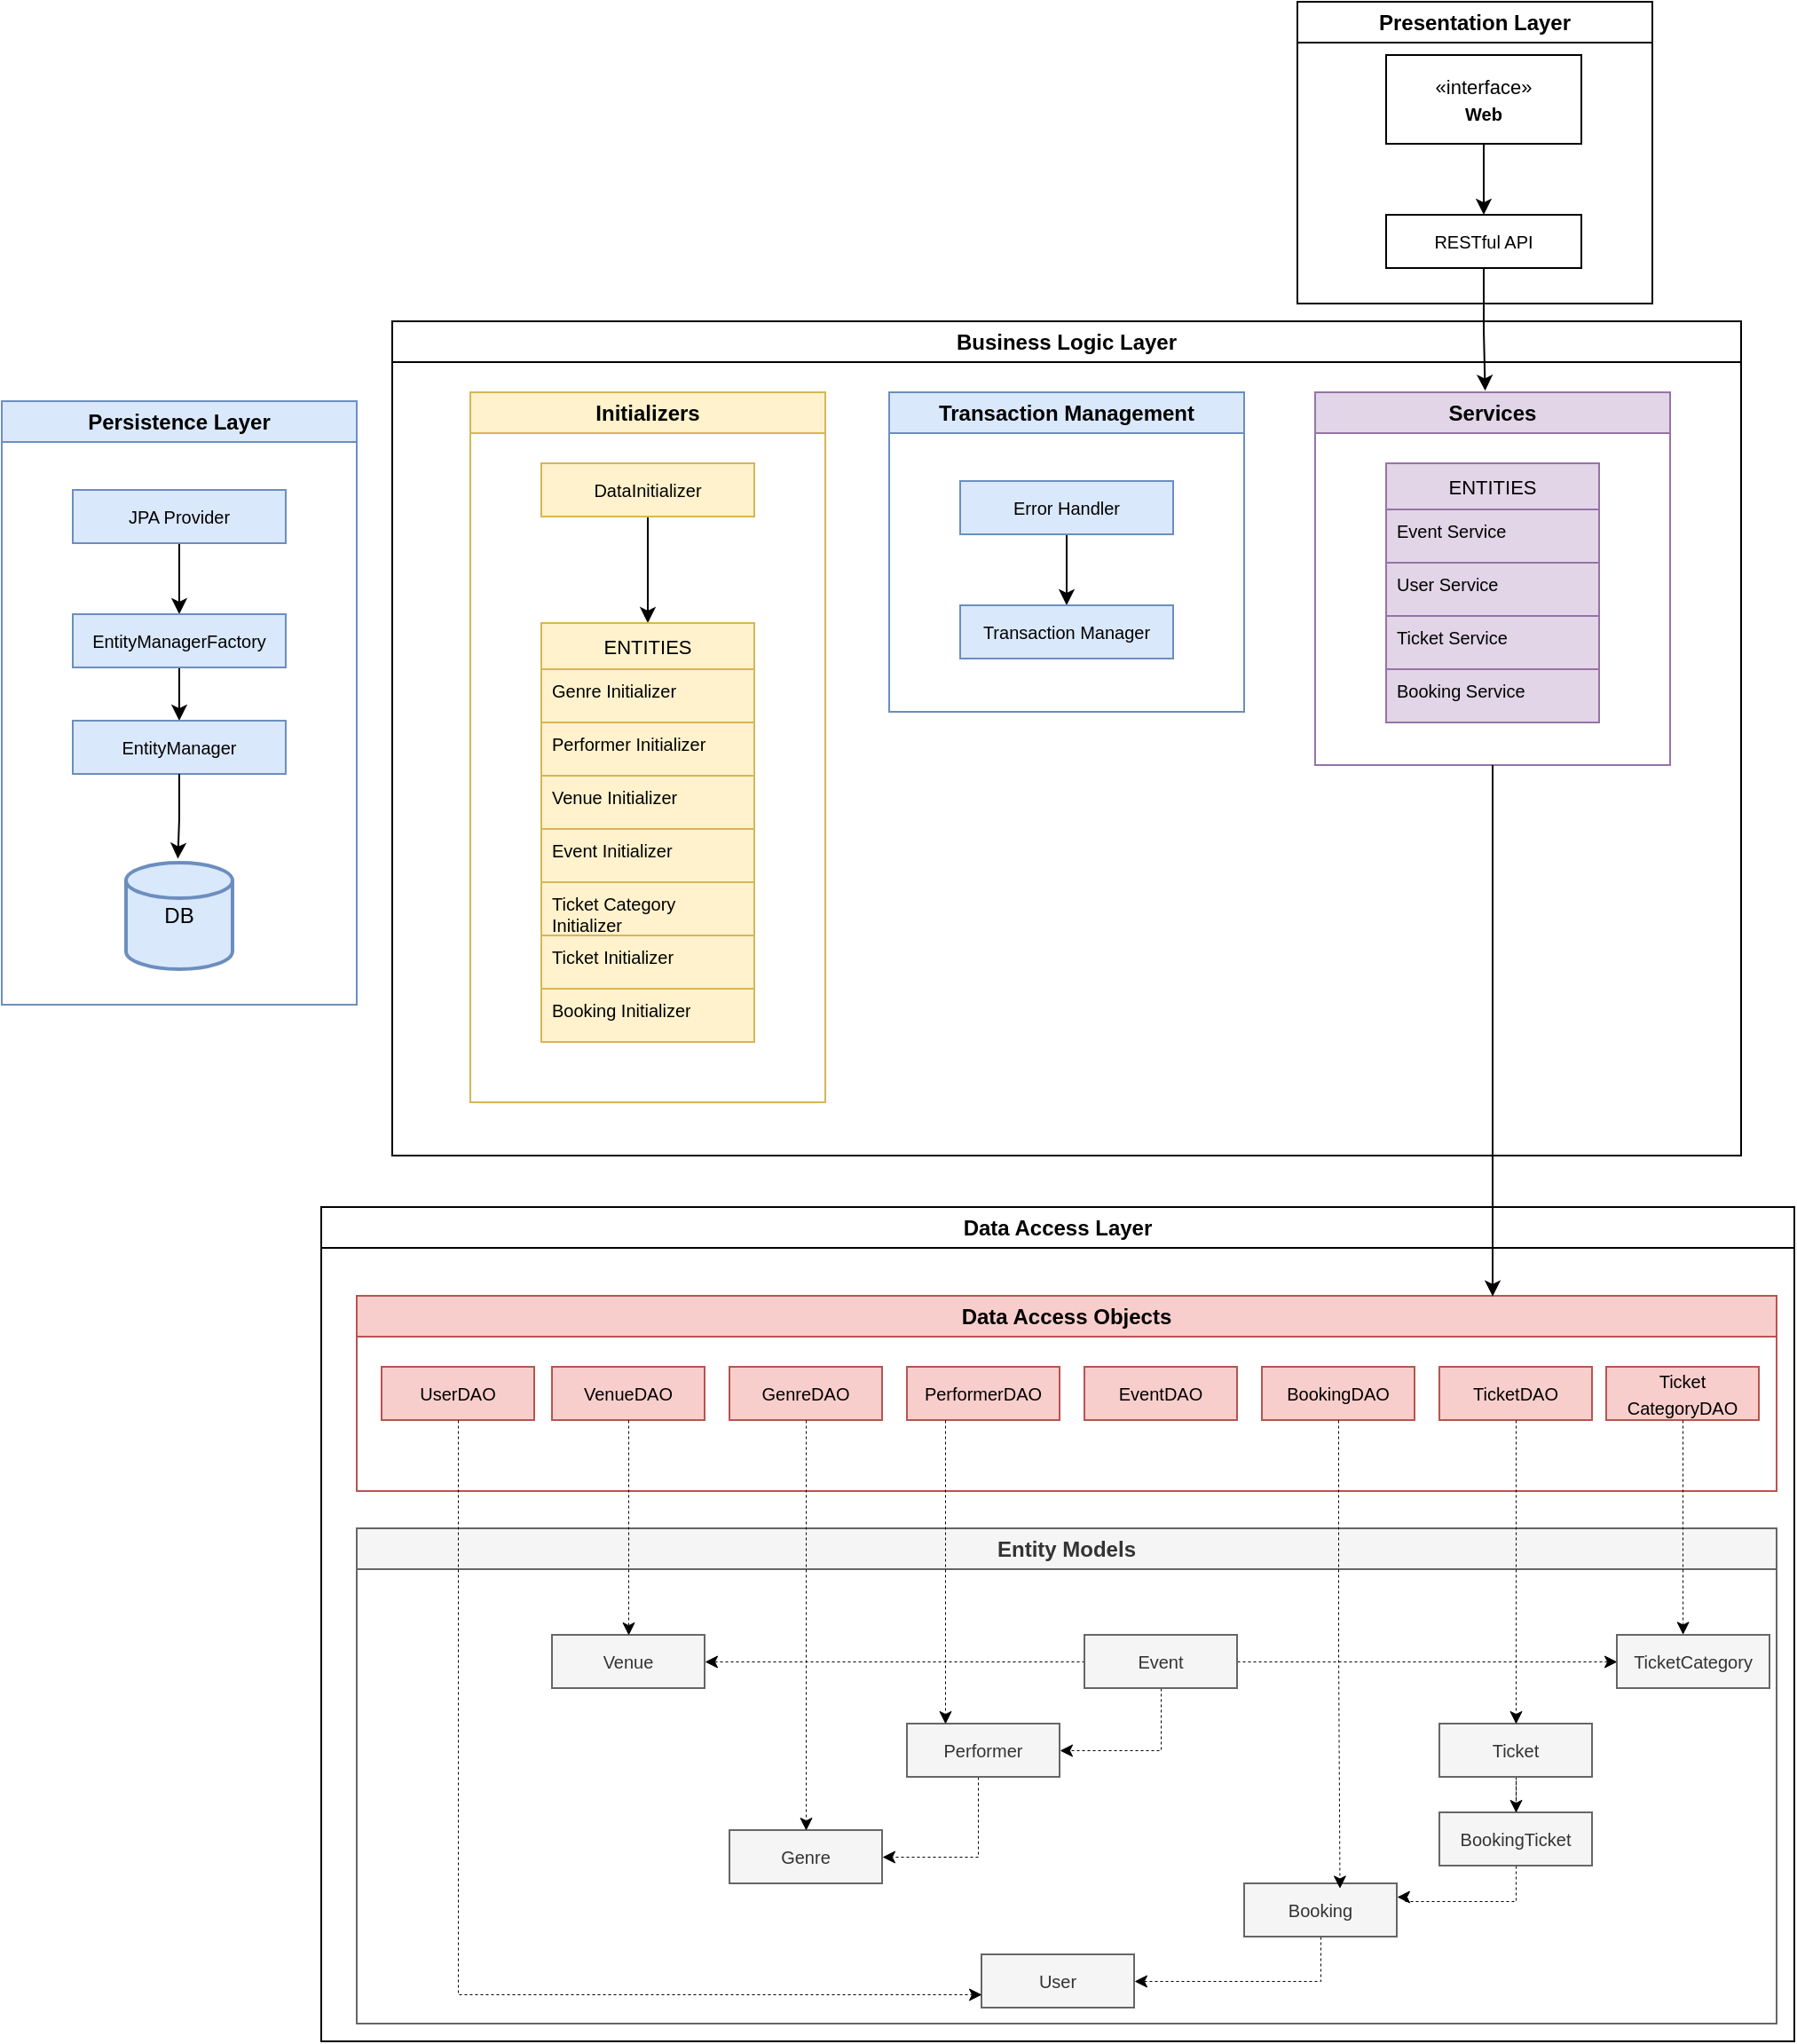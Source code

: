 <mxfile version="24.8.6" pages="2">
  <diagram name="Page-1" id="KWjliaDX2a0zW5vGGWmH">
    <mxGraphModel dx="2206" dy="1135" grid="1" gridSize="10" guides="1" tooltips="1" connect="1" arrows="1" fold="1" page="1" pageScale="1" pageWidth="827" pageHeight="1169" math="0" shadow="0">
      <root>
        <mxCell id="0" />
        <mxCell id="1" parent="0" />
        <mxCell id="pRn54FA1rMRt-XrX93A3-1" value="Presentation Layer" style="swimlane;whiteSpace=wrap;html=1;" vertex="1" parent="1">
          <mxGeometry x="740" y="20" width="200" height="170" as="geometry" />
        </mxCell>
        <mxCell id="pRn54FA1rMRt-XrX93A3-4" style="edgeStyle=orthogonalEdgeStyle;rounded=0;orthogonalLoop=1;jettySize=auto;html=1;entryX=0.5;entryY=0;entryDx=0;entryDy=0;" edge="1" parent="pRn54FA1rMRt-XrX93A3-1" source="pRn54FA1rMRt-XrX93A3-2" target="pRn54FA1rMRt-XrX93A3-3">
          <mxGeometry relative="1" as="geometry" />
        </mxCell>
        <mxCell id="pRn54FA1rMRt-XrX93A3-2" value="&lt;font style=&quot;font-size: 11px;&quot;&gt;«interface»&lt;br&gt;&lt;/font&gt;&lt;b&gt;&lt;font style=&quot;font-size: 10px;&quot;&gt;Web&lt;/font&gt;&lt;/b&gt;" style="html=1;whiteSpace=wrap;" vertex="1" parent="pRn54FA1rMRt-XrX93A3-1">
          <mxGeometry x="50" y="30" width="110" height="50" as="geometry" />
        </mxCell>
        <mxCell id="pRn54FA1rMRt-XrX93A3-3" value="&lt;font style=&quot;font-size: 10px;&quot;&gt;RESTful API&lt;/font&gt;" style="rounded=0;whiteSpace=wrap;html=1;" vertex="1" parent="pRn54FA1rMRt-XrX93A3-1">
          <mxGeometry x="50" y="120" width="110" height="30" as="geometry" />
        </mxCell>
        <mxCell id="pRn54FA1rMRt-XrX93A3-5" value="Persistence Layer" style="swimlane;whiteSpace=wrap;html=1;fillColor=#dae8fc;strokeColor=#6c8ebf;" vertex="1" parent="1">
          <mxGeometry x="10" y="245" width="200" height="340" as="geometry" />
        </mxCell>
        <mxCell id="pRn54FA1rMRt-XrX93A3-8" value="" style="edgeStyle=orthogonalEdgeStyle;rounded=0;orthogonalLoop=1;jettySize=auto;html=1;" edge="1" parent="pRn54FA1rMRt-XrX93A3-5" source="pRn54FA1rMRt-XrX93A3-6" target="pRn54FA1rMRt-XrX93A3-7">
          <mxGeometry relative="1" as="geometry" />
        </mxCell>
        <mxCell id="pRn54FA1rMRt-XrX93A3-6" value="&lt;font size=&quot;1&quot;&gt;JPA Provider&lt;/font&gt;" style="rounded=0;whiteSpace=wrap;html=1;fillColor=#dae8fc;strokeColor=#6c8ebf;" vertex="1" parent="pRn54FA1rMRt-XrX93A3-5">
          <mxGeometry x="40" y="50" width="120" height="30" as="geometry" />
        </mxCell>
        <mxCell id="pRn54FA1rMRt-XrX93A3-10" value="" style="edgeStyle=orthogonalEdgeStyle;rounded=0;orthogonalLoop=1;jettySize=auto;html=1;" edge="1" parent="pRn54FA1rMRt-XrX93A3-5" source="pRn54FA1rMRt-XrX93A3-7" target="pRn54FA1rMRt-XrX93A3-9">
          <mxGeometry relative="1" as="geometry" />
        </mxCell>
        <mxCell id="pRn54FA1rMRt-XrX93A3-7" value="&lt;font size=&quot;1&quot;&gt;EntityManagerFactory&lt;/font&gt;" style="rounded=0;whiteSpace=wrap;html=1;fillColor=#dae8fc;strokeColor=#6c8ebf;" vertex="1" parent="pRn54FA1rMRt-XrX93A3-5">
          <mxGeometry x="40" y="120" width="120" height="30" as="geometry" />
        </mxCell>
        <mxCell id="pRn54FA1rMRt-XrX93A3-9" value="&lt;font size=&quot;1&quot;&gt;EntityManager&lt;/font&gt;" style="rounded=0;whiteSpace=wrap;html=1;fillColor=#dae8fc;strokeColor=#6c8ebf;" vertex="1" parent="pRn54FA1rMRt-XrX93A3-5">
          <mxGeometry x="40" y="180" width="120" height="30" as="geometry" />
        </mxCell>
        <mxCell id="pRn54FA1rMRt-XrX93A3-11" value="DB" style="strokeWidth=2;html=1;shape=mxgraph.flowchart.database;whiteSpace=wrap;fillColor=#dae8fc;strokeColor=#6c8ebf;" vertex="1" parent="pRn54FA1rMRt-XrX93A3-5">
          <mxGeometry x="70" y="260" width="60" height="60" as="geometry" />
        </mxCell>
        <mxCell id="pRn54FA1rMRt-XrX93A3-12" style="edgeStyle=orthogonalEdgeStyle;rounded=0;orthogonalLoop=1;jettySize=auto;html=1;entryX=0.487;entryY=-0.037;entryDx=0;entryDy=0;entryPerimeter=0;" edge="1" parent="pRn54FA1rMRt-XrX93A3-5" source="pRn54FA1rMRt-XrX93A3-9" target="pRn54FA1rMRt-XrX93A3-11">
          <mxGeometry relative="1" as="geometry" />
        </mxCell>
        <mxCell id="1LBBDcHjwE87D0FYHHia-13" value="Business Logic Layer" style="swimlane;whiteSpace=wrap;html=1;" vertex="1" parent="1">
          <mxGeometry x="230" y="200" width="760" height="470" as="geometry" />
        </mxCell>
        <mxCell id="1LBBDcHjwE87D0FYHHia-2" value="Services" style="swimlane;whiteSpace=wrap;html=1;fillColor=#e1d5e7;strokeColor=#9673a6;" vertex="1" parent="1LBBDcHjwE87D0FYHHia-13">
          <mxGeometry x="520" y="40" width="200" height="210" as="geometry" />
        </mxCell>
        <mxCell id="1LBBDcHjwE87D0FYHHia-5" value="ENTITIES" style="swimlane;fontStyle=0;childLayout=stackLayout;horizontal=1;startSize=26;horizontalStack=0;resizeParent=1;resizeParentMax=0;resizeLast=0;collapsible=1;marginBottom=0;align=center;fontSize=11;fillColor=#e1d5e7;strokeColor=#9673a6;" vertex="1" parent="1LBBDcHjwE87D0FYHHia-2">
          <mxGeometry x="40" y="40" width="120" height="146" as="geometry">
            <mxRectangle x="20" y="80" width="60" height="30" as="alternateBounds" />
          </mxGeometry>
        </mxCell>
        <mxCell id="1LBBDcHjwE87D0FYHHia-9" value="Event Service" style="text;strokeColor=#9673a6;fillColor=#e1d5e7;spacingLeft=4;spacingRight=4;overflow=hidden;rotatable=0;points=[[0,0.5],[1,0.5]];portConstraint=eastwest;fontSize=10;whiteSpace=wrap;html=1;" vertex="1" parent="1LBBDcHjwE87D0FYHHia-5">
          <mxGeometry y="26" width="120" height="30" as="geometry" />
        </mxCell>
        <mxCell id="1LBBDcHjwE87D0FYHHia-10" value="User Service" style="text;strokeColor=#9673a6;fillColor=#e1d5e7;spacingLeft=4;spacingRight=4;overflow=hidden;rotatable=0;points=[[0,0.5],[1,0.5]];portConstraint=eastwest;fontSize=10;whiteSpace=wrap;html=1;" vertex="1" parent="1LBBDcHjwE87D0FYHHia-5">
          <mxGeometry y="56" width="120" height="30" as="geometry" />
        </mxCell>
        <mxCell id="1LBBDcHjwE87D0FYHHia-11" value="Ticket Service" style="text;strokeColor=#9673a6;fillColor=#e1d5e7;spacingLeft=4;spacingRight=4;overflow=hidden;rotatable=0;points=[[0,0.5],[1,0.5]];portConstraint=eastwest;fontSize=10;whiteSpace=wrap;html=1;" vertex="1" parent="1LBBDcHjwE87D0FYHHia-5">
          <mxGeometry y="86" width="120" height="30" as="geometry" />
        </mxCell>
        <mxCell id="1LBBDcHjwE87D0FYHHia-12" value="Booking Service" style="text;strokeColor=#9673a6;fillColor=#e1d5e7;spacingLeft=4;spacingRight=4;overflow=hidden;rotatable=0;points=[[0,0.5],[1,0.5]];portConstraint=eastwest;fontSize=10;whiteSpace=wrap;html=1;" vertex="1" parent="1LBBDcHjwE87D0FYHHia-5">
          <mxGeometry y="116" width="120" height="30" as="geometry" />
        </mxCell>
        <mxCell id="pRn54FA1rMRt-XrX93A3-13" value="Initializers" style="swimlane;whiteSpace=wrap;html=1;fillColor=#fff2cc;strokeColor=#d6b656;" vertex="1" parent="1LBBDcHjwE87D0FYHHia-13">
          <mxGeometry x="44" y="40" width="200" height="400" as="geometry" />
        </mxCell>
        <mxCell id="pRn54FA1rMRt-XrX93A3-23" style="edgeStyle=orthogonalEdgeStyle;rounded=0;orthogonalLoop=1;jettySize=auto;html=1;entryX=0.5;entryY=0;entryDx=0;entryDy=0;" edge="1" parent="pRn54FA1rMRt-XrX93A3-13" source="pRn54FA1rMRt-XrX93A3-14" target="pRn54FA1rMRt-XrX93A3-15">
          <mxGeometry relative="1" as="geometry" />
        </mxCell>
        <mxCell id="pRn54FA1rMRt-XrX93A3-14" value="&lt;font style=&quot;font-size: 10px;&quot;&gt;DataInitializer&lt;/font&gt;" style="rounded=0;whiteSpace=wrap;html=1;fillColor=#fff2cc;strokeColor=#d6b656;" vertex="1" parent="pRn54FA1rMRt-XrX93A3-13">
          <mxGeometry x="40" y="40" width="120" height="30" as="geometry" />
        </mxCell>
        <mxCell id="pRn54FA1rMRt-XrX93A3-15" value="ENTITIES" style="swimlane;fontStyle=0;childLayout=stackLayout;horizontal=1;startSize=26;horizontalStack=0;resizeParent=1;resizeParentMax=0;resizeLast=0;collapsible=1;marginBottom=0;align=center;fontSize=11;fillColor=#fff2cc;strokeColor=#d6b656;" vertex="1" parent="pRn54FA1rMRt-XrX93A3-13">
          <mxGeometry x="40" y="130" width="120" height="236" as="geometry">
            <mxRectangle x="20" y="80" width="60" height="30" as="alternateBounds" />
          </mxGeometry>
        </mxCell>
        <mxCell id="pRn54FA1rMRt-XrX93A3-16" value="Genre Initializer" style="text;strokeColor=#d6b656;fillColor=#fff2cc;spacingLeft=4;spacingRight=4;overflow=hidden;rotatable=0;points=[[0,0.5],[1,0.5]];portConstraint=eastwest;fontSize=10;whiteSpace=wrap;html=1;" vertex="1" parent="pRn54FA1rMRt-XrX93A3-15">
          <mxGeometry y="26" width="120" height="30" as="geometry" />
        </mxCell>
        <mxCell id="pRn54FA1rMRt-XrX93A3-17" value="Performer Initializer" style="text;strokeColor=#d6b656;fillColor=#fff2cc;spacingLeft=4;spacingRight=4;overflow=hidden;rotatable=0;points=[[0,0.5],[1,0.5]];portConstraint=eastwest;fontSize=10;whiteSpace=wrap;html=1;" vertex="1" parent="pRn54FA1rMRt-XrX93A3-15">
          <mxGeometry y="56" width="120" height="30" as="geometry" />
        </mxCell>
        <mxCell id="pRn54FA1rMRt-XrX93A3-18" value="Venue Initializer" style="text;strokeColor=#d6b656;fillColor=#fff2cc;spacingLeft=4;spacingRight=4;overflow=hidden;rotatable=0;points=[[0,0.5],[1,0.5]];portConstraint=eastwest;fontSize=10;whiteSpace=wrap;html=1;" vertex="1" parent="pRn54FA1rMRt-XrX93A3-15">
          <mxGeometry y="86" width="120" height="30" as="geometry" />
        </mxCell>
        <mxCell id="pRn54FA1rMRt-XrX93A3-22" value="Event Initializer" style="text;strokeColor=#d6b656;fillColor=#fff2cc;spacingLeft=4;spacingRight=4;overflow=hidden;rotatable=0;points=[[0,0.5],[1,0.5]];portConstraint=eastwest;fontSize=10;whiteSpace=wrap;html=1;" vertex="1" parent="pRn54FA1rMRt-XrX93A3-15">
          <mxGeometry y="116" width="120" height="30" as="geometry" />
        </mxCell>
        <mxCell id="pRn54FA1rMRt-XrX93A3-21" value="Ticket Category Initializer" style="text;strokeColor=#d6b656;fillColor=#fff2cc;spacingLeft=4;spacingRight=4;overflow=hidden;rotatable=0;points=[[0,0.5],[1,0.5]];portConstraint=eastwest;fontSize=10;whiteSpace=wrap;html=1;" vertex="1" parent="pRn54FA1rMRt-XrX93A3-15">
          <mxGeometry y="146" width="120" height="30" as="geometry" />
        </mxCell>
        <mxCell id="pRn54FA1rMRt-XrX93A3-20" value="Ticket Initializer" style="text;strokeColor=#d6b656;fillColor=#fff2cc;spacingLeft=4;spacingRight=4;overflow=hidden;rotatable=0;points=[[0,0.5],[1,0.5]];portConstraint=eastwest;fontSize=10;whiteSpace=wrap;html=1;" vertex="1" parent="pRn54FA1rMRt-XrX93A3-15">
          <mxGeometry y="176" width="120" height="30" as="geometry" />
        </mxCell>
        <mxCell id="pRn54FA1rMRt-XrX93A3-19" value="Booking Initializer" style="text;strokeColor=#d6b656;fillColor=#fff2cc;spacingLeft=4;spacingRight=4;overflow=hidden;rotatable=0;points=[[0,0.5],[1,0.5]];portConstraint=eastwest;fontSize=10;whiteSpace=wrap;html=1;" vertex="1" parent="pRn54FA1rMRt-XrX93A3-15">
          <mxGeometry y="206" width="120" height="30" as="geometry" />
        </mxCell>
        <mxCell id="pRn54FA1rMRt-XrX93A3-24" value="Transaction Management" style="swimlane;whiteSpace=wrap;html=1;fillColor=#dae8fc;strokeColor=#6C8EBF;" vertex="1" parent="1LBBDcHjwE87D0FYHHia-13">
          <mxGeometry x="280" y="40" width="200" height="180" as="geometry" />
        </mxCell>
        <mxCell id="pRn54FA1rMRt-XrX93A3-25" value="" style="edgeStyle=orthogonalEdgeStyle;rounded=0;orthogonalLoop=1;jettySize=auto;html=1;" edge="1" parent="pRn54FA1rMRt-XrX93A3-24" source="pRn54FA1rMRt-XrX93A3-26" target="pRn54FA1rMRt-XrX93A3-28">
          <mxGeometry relative="1" as="geometry" />
        </mxCell>
        <mxCell id="pRn54FA1rMRt-XrX93A3-26" value="&lt;font size=&quot;1&quot;&gt;Error Handler&lt;/font&gt;" style="rounded=0;whiteSpace=wrap;html=1;fillColor=#dae8fc;strokeColor=#6C8EBF;" vertex="1" parent="pRn54FA1rMRt-XrX93A3-24">
          <mxGeometry x="40" y="50" width="120" height="30" as="geometry" />
        </mxCell>
        <mxCell id="pRn54FA1rMRt-XrX93A3-28" value="&lt;font size=&quot;1&quot;&gt;Transaction Manager&lt;/font&gt;" style="rounded=0;whiteSpace=wrap;html=1;fillColor=#dae8fc;strokeColor=#6c8ebf;" vertex="1" parent="pRn54FA1rMRt-XrX93A3-24">
          <mxGeometry x="40" y="120" width="120" height="30" as="geometry" />
        </mxCell>
        <mxCell id="1LBBDcHjwE87D0FYHHia-15" style="edgeStyle=orthogonalEdgeStyle;rounded=0;orthogonalLoop=1;jettySize=auto;html=1;entryX=0.479;entryY=-0.004;entryDx=0;entryDy=0;entryPerimeter=0;" edge="1" parent="1" source="pRn54FA1rMRt-XrX93A3-3" target="1LBBDcHjwE87D0FYHHia-2">
          <mxGeometry relative="1" as="geometry" />
        </mxCell>
        <mxCell id="1LBBDcHjwE87D0FYHHia-16" value="Data Access Layer" style="swimlane;whiteSpace=wrap;html=1;" vertex="1" parent="1">
          <mxGeometry x="190" y="699" width="830" height="470" as="geometry" />
        </mxCell>
        <mxCell id="1LBBDcHjwE87D0FYHHia-38" value="Data Access Objects" style="swimlane;whiteSpace=wrap;html=1;fillColor=#f8cecc;strokeColor=#b85450;" vertex="1" parent="1LBBDcHjwE87D0FYHHia-16">
          <mxGeometry x="20" y="50" width="800" height="110" as="geometry" />
        </mxCell>
        <mxCell id="1LBBDcHjwE87D0FYHHia-39" value="&lt;font style=&quot;font-size: 10px;&quot;&gt;UserDAO&lt;/font&gt;" style="rounded=0;whiteSpace=wrap;html=1;fillColor=#f8cecc;strokeColor=#b85450;" vertex="1" parent="1LBBDcHjwE87D0FYHHia-38">
          <mxGeometry x="14" y="40" width="86" height="30" as="geometry" />
        </mxCell>
        <mxCell id="1LBBDcHjwE87D0FYHHia-43" value="&lt;font style=&quot;font-size: 10px;&quot;&gt;VenueDAO&lt;/font&gt;" style="rounded=0;whiteSpace=wrap;html=1;fillColor=#f8cecc;strokeColor=#b85450;" vertex="1" parent="1LBBDcHjwE87D0FYHHia-38">
          <mxGeometry x="110" y="40" width="86" height="30" as="geometry" />
        </mxCell>
        <mxCell id="1LBBDcHjwE87D0FYHHia-44" value="&lt;font style=&quot;font-size: 10px;&quot;&gt;GenreDAO&lt;/font&gt;" style="rounded=0;whiteSpace=wrap;html=1;fillColor=#f8cecc;strokeColor=#b85450;" vertex="1" parent="1LBBDcHjwE87D0FYHHia-38">
          <mxGeometry x="210" y="40" width="86" height="30" as="geometry" />
        </mxCell>
        <mxCell id="1LBBDcHjwE87D0FYHHia-45" value="&lt;font style=&quot;font-size: 10px;&quot;&gt;PerformerDAO&lt;/font&gt;" style="rounded=0;whiteSpace=wrap;html=1;fillColor=#f8cecc;strokeColor=#b85450;" vertex="1" parent="1LBBDcHjwE87D0FYHHia-38">
          <mxGeometry x="310" y="40" width="86" height="30" as="geometry" />
        </mxCell>
        <mxCell id="1LBBDcHjwE87D0FYHHia-46" value="&lt;font style=&quot;font-size: 10px;&quot;&gt;EventDAO&lt;/font&gt;" style="rounded=0;whiteSpace=wrap;html=1;fillColor=#f8cecc;strokeColor=#b85450;" vertex="1" parent="1LBBDcHjwE87D0FYHHia-38">
          <mxGeometry x="410" y="40" width="86" height="30" as="geometry" />
        </mxCell>
        <mxCell id="1LBBDcHjwE87D0FYHHia-47" value="&lt;font style=&quot;font-size: 10px;&quot;&gt;BookingDAO&lt;/font&gt;" style="rounded=0;whiteSpace=wrap;html=1;fillColor=#f8cecc;strokeColor=#b85450;" vertex="1" parent="1LBBDcHjwE87D0FYHHia-38">
          <mxGeometry x="510" y="40" width="86" height="30" as="geometry" />
        </mxCell>
        <mxCell id="1LBBDcHjwE87D0FYHHia-48" value="&lt;font style=&quot;font-size: 10px;&quot;&gt;TicketDAO&lt;/font&gt;" style="rounded=0;whiteSpace=wrap;html=1;fillColor=#f8cecc;strokeColor=#b85450;" vertex="1" parent="1LBBDcHjwE87D0FYHHia-38">
          <mxGeometry x="610" y="40" width="86" height="30" as="geometry" />
        </mxCell>
        <mxCell id="1LBBDcHjwE87D0FYHHia-49" value="&lt;font style=&quot;font-size: 10px;&quot;&gt;Ticket CategoryDAO&lt;/font&gt;" style="rounded=0;whiteSpace=wrap;html=1;fillColor=#f8cecc;strokeColor=#b85450;" vertex="1" parent="1LBBDcHjwE87D0FYHHia-38">
          <mxGeometry x="704" y="40" width="86" height="30" as="geometry" />
        </mxCell>
        <mxCell id="1LBBDcHjwE87D0FYHHia-50" value="Entity Models" style="swimlane;whiteSpace=wrap;html=1;fillColor=#f5f5f5;fontColor=#333333;strokeColor=#666666;" vertex="1" parent="1LBBDcHjwE87D0FYHHia-16">
          <mxGeometry x="20" y="181" width="800" height="279" as="geometry" />
        </mxCell>
        <mxCell id="1LBBDcHjwE87D0FYHHia-51" value="&lt;font style=&quot;font-size: 10px;&quot;&gt;User&lt;/font&gt;" style="rounded=0;whiteSpace=wrap;html=1;fillColor=#f5f5f5;strokeColor=#666666;fontColor=#333333;" vertex="1" parent="1LBBDcHjwE87D0FYHHia-50">
          <mxGeometry x="352" y="240" width="86" height="30" as="geometry" />
        </mxCell>
        <mxCell id="1LBBDcHjwE87D0FYHHia-64" value="&lt;font style=&quot;font-size: 10px;&quot;&gt;Venue&lt;/font&gt;" style="rounded=0;whiteSpace=wrap;html=1;fillColor=#f5f5f5;strokeColor=#666666;fontColor=#333333;" vertex="1" parent="1LBBDcHjwE87D0FYHHia-50">
          <mxGeometry x="110" y="60" width="86" height="30" as="geometry" />
        </mxCell>
        <mxCell id="1LBBDcHjwE87D0FYHHia-77" style="edgeStyle=orthogonalEdgeStyle;rounded=0;orthogonalLoop=1;jettySize=auto;html=1;entryX=1;entryY=0.5;entryDx=0;entryDy=0;strokeWidth=0.5;dashed=1;" edge="1" parent="1LBBDcHjwE87D0FYHHia-50" source="1LBBDcHjwE87D0FYHHia-65" target="1LBBDcHjwE87D0FYHHia-64">
          <mxGeometry relative="1" as="geometry" />
        </mxCell>
        <mxCell id="1LBBDcHjwE87D0FYHHia-78" style="edgeStyle=orthogonalEdgeStyle;rounded=0;orthogonalLoop=1;jettySize=auto;html=1;entryX=1;entryY=0.5;entryDx=0;entryDy=0;strokeWidth=0.5;dashed=1;" edge="1" parent="1LBBDcHjwE87D0FYHHia-50" source="1LBBDcHjwE87D0FYHHia-65" target="1LBBDcHjwE87D0FYHHia-66">
          <mxGeometry relative="1" as="geometry">
            <Array as="points">
              <mxPoint x="453" y="125" />
            </Array>
          </mxGeometry>
        </mxCell>
        <mxCell id="1LBBDcHjwE87D0FYHHia-85" style="edgeStyle=orthogonalEdgeStyle;rounded=0;orthogonalLoop=1;jettySize=auto;html=1;entryX=0;entryY=0.5;entryDx=0;entryDy=0;dashed=1;strokeWidth=0.5;" edge="1" parent="1LBBDcHjwE87D0FYHHia-50" source="1LBBDcHjwE87D0FYHHia-65" target="1LBBDcHjwE87D0FYHHia-71">
          <mxGeometry relative="1" as="geometry" />
        </mxCell>
        <mxCell id="1LBBDcHjwE87D0FYHHia-65" value="&lt;font style=&quot;font-size: 10px;&quot;&gt;Event&lt;/font&gt;" style="rounded=0;whiteSpace=wrap;html=1;fillColor=#f5f5f5;strokeColor=#666666;fontColor=#333333;" vertex="1" parent="1LBBDcHjwE87D0FYHHia-50">
          <mxGeometry x="410" y="60" width="86" height="30" as="geometry" />
        </mxCell>
        <mxCell id="1LBBDcHjwE87D0FYHHia-76" style="edgeStyle=orthogonalEdgeStyle;rounded=0;orthogonalLoop=1;jettySize=auto;html=1;entryX=1;entryY=0.5;entryDx=0;entryDy=0;strokeWidth=0.5;dashed=1;" edge="1" parent="1LBBDcHjwE87D0FYHHia-50" source="1LBBDcHjwE87D0FYHHia-66" target="1LBBDcHjwE87D0FYHHia-67">
          <mxGeometry relative="1" as="geometry">
            <Array as="points">
              <mxPoint x="350" y="185" />
            </Array>
          </mxGeometry>
        </mxCell>
        <mxCell id="1LBBDcHjwE87D0FYHHia-66" value="&lt;font style=&quot;font-size: 10px;&quot;&gt;Performer&lt;/font&gt;" style="rounded=0;whiteSpace=wrap;html=1;fillColor=#f5f5f5;strokeColor=#666666;fontColor=#333333;" vertex="1" parent="1LBBDcHjwE87D0FYHHia-50">
          <mxGeometry x="310" y="110" width="86" height="30" as="geometry" />
        </mxCell>
        <mxCell id="1LBBDcHjwE87D0FYHHia-67" value="&lt;font style=&quot;font-size: 10px;&quot;&gt;Genre&lt;/font&gt;" style="rounded=0;whiteSpace=wrap;html=1;fillColor=#f5f5f5;strokeColor=#666666;fontColor=#333333;" vertex="1" parent="1LBBDcHjwE87D0FYHHia-50">
          <mxGeometry x="210" y="170" width="86" height="30" as="geometry" />
        </mxCell>
        <mxCell id="1LBBDcHjwE87D0FYHHia-80" style="edgeStyle=orthogonalEdgeStyle;rounded=0;orthogonalLoop=1;jettySize=auto;html=1;entryX=1;entryY=0.5;entryDx=0;entryDy=0;strokeWidth=0.5;dashed=1;" edge="1" parent="1LBBDcHjwE87D0FYHHia-50" source="1LBBDcHjwE87D0FYHHia-68" target="1LBBDcHjwE87D0FYHHia-51">
          <mxGeometry relative="1" as="geometry">
            <Array as="points">
              <mxPoint x="543" y="255" />
            </Array>
          </mxGeometry>
        </mxCell>
        <mxCell id="1LBBDcHjwE87D0FYHHia-68" value="&lt;font style=&quot;font-size: 10px;&quot;&gt;Booking&lt;/font&gt;" style="rounded=0;whiteSpace=wrap;html=1;fillColor=#f5f5f5;strokeColor=#666666;fontColor=#333333;" vertex="1" parent="1LBBDcHjwE87D0FYHHia-50">
          <mxGeometry x="500" y="200" width="86" height="30" as="geometry" />
        </mxCell>
        <mxCell id="1LBBDcHjwE87D0FYHHia-82" style="edgeStyle=orthogonalEdgeStyle;rounded=0;orthogonalLoop=1;jettySize=auto;html=1;endArrow=classic;endFill=1;dashed=1;strokeWidth=0.5;entryX=1;entryY=0.25;entryDx=0;entryDy=0;" edge="1" parent="1LBBDcHjwE87D0FYHHia-50" source="1LBBDcHjwE87D0FYHHia-69" target="1LBBDcHjwE87D0FYHHia-68">
          <mxGeometry relative="1" as="geometry">
            <mxPoint x="550" y="175" as="targetPoint" />
            <Array as="points">
              <mxPoint x="653" y="210" />
              <mxPoint x="590" y="210" />
              <mxPoint x="590" y="207" />
            </Array>
          </mxGeometry>
        </mxCell>
        <mxCell id="1LBBDcHjwE87D0FYHHia-69" value="&lt;font style=&quot;font-size: 10px;&quot;&gt;BookingTicket&lt;/font&gt;" style="rounded=0;whiteSpace=wrap;html=1;fillColor=#f5f5f5;strokeColor=#666666;fontColor=#333333;" vertex="1" parent="1LBBDcHjwE87D0FYHHia-50">
          <mxGeometry x="610" y="160" width="86" height="30" as="geometry" />
        </mxCell>
        <mxCell id="1LBBDcHjwE87D0FYHHia-84" value="" style="edgeStyle=orthogonalEdgeStyle;rounded=0;orthogonalLoop=1;jettySize=auto;html=1;strokeWidth=0.5;dashed=1;" edge="1" parent="1LBBDcHjwE87D0FYHHia-50" source="1LBBDcHjwE87D0FYHHia-70" target="1LBBDcHjwE87D0FYHHia-69">
          <mxGeometry relative="1" as="geometry" />
        </mxCell>
        <mxCell id="1LBBDcHjwE87D0FYHHia-70" value="&lt;span style=&quot;font-size: 10px;&quot;&gt;Ticket&lt;/span&gt;" style="rounded=0;whiteSpace=wrap;html=1;fillColor=#f5f5f5;strokeColor=#666666;fontColor=#333333;" vertex="1" parent="1LBBDcHjwE87D0FYHHia-50">
          <mxGeometry x="610" y="110" width="86" height="30" as="geometry" />
        </mxCell>
        <mxCell id="1LBBDcHjwE87D0FYHHia-71" value="&lt;span style=&quot;font-size: 10px;&quot;&gt;TicketCategory&lt;/span&gt;" style="rounded=0;whiteSpace=wrap;html=1;fillColor=#f5f5f5;strokeColor=#666666;fontColor=#333333;" vertex="1" parent="1LBBDcHjwE87D0FYHHia-50">
          <mxGeometry x="710" y="60" width="86" height="30" as="geometry" />
        </mxCell>
        <mxCell id="1LBBDcHjwE87D0FYHHia-72" style="edgeStyle=orthogonalEdgeStyle;rounded=0;orthogonalLoop=1;jettySize=auto;html=1;entryX=0;entryY=0.75;entryDx=0;entryDy=0;strokeWidth=0.5;dashed=1;" edge="1" parent="1LBBDcHjwE87D0FYHHia-16" source="1LBBDcHjwE87D0FYHHia-39" target="1LBBDcHjwE87D0FYHHia-51">
          <mxGeometry relative="1" as="geometry">
            <Array as="points">
              <mxPoint x="77" y="443" />
            </Array>
          </mxGeometry>
        </mxCell>
        <mxCell id="1LBBDcHjwE87D0FYHHia-73" style="edgeStyle=orthogonalEdgeStyle;rounded=0;orthogonalLoop=1;jettySize=auto;html=1;entryX=0.5;entryY=0;entryDx=0;entryDy=0;strokeWidth=0.5;dashed=1;" edge="1" parent="1LBBDcHjwE87D0FYHHia-16" source="1LBBDcHjwE87D0FYHHia-43" target="1LBBDcHjwE87D0FYHHia-64">
          <mxGeometry relative="1" as="geometry" />
        </mxCell>
        <mxCell id="1LBBDcHjwE87D0FYHHia-74" style="edgeStyle=orthogonalEdgeStyle;rounded=0;orthogonalLoop=1;jettySize=auto;html=1;entryX=0.5;entryY=0;entryDx=0;entryDy=0;strokeWidth=0.5;dashed=1;" edge="1" parent="1LBBDcHjwE87D0FYHHia-16" source="1LBBDcHjwE87D0FYHHia-44" target="1LBBDcHjwE87D0FYHHia-67">
          <mxGeometry relative="1" as="geometry" />
        </mxCell>
        <mxCell id="1LBBDcHjwE87D0FYHHia-75" style="edgeStyle=orthogonalEdgeStyle;rounded=0;orthogonalLoop=1;jettySize=auto;html=1;entryX=0.25;entryY=0;entryDx=0;entryDy=0;strokeWidth=0.5;dashed=1;" edge="1" parent="1LBBDcHjwE87D0FYHHia-16" source="1LBBDcHjwE87D0FYHHia-45" target="1LBBDcHjwE87D0FYHHia-66">
          <mxGeometry relative="1" as="geometry">
            <Array as="points">
              <mxPoint x="352" y="206" />
            </Array>
          </mxGeometry>
        </mxCell>
        <mxCell id="1LBBDcHjwE87D0FYHHia-79" style="edgeStyle=orthogonalEdgeStyle;rounded=0;orthogonalLoop=1;jettySize=auto;html=1;entryX=0.625;entryY=0.09;entryDx=0;entryDy=0;entryPerimeter=0;strokeWidth=0.5;dashed=1;" edge="1" parent="1LBBDcHjwE87D0FYHHia-16" source="1LBBDcHjwE87D0FYHHia-47" target="1LBBDcHjwE87D0FYHHia-68">
          <mxGeometry relative="1" as="geometry" />
        </mxCell>
        <mxCell id="1LBBDcHjwE87D0FYHHia-83" style="edgeStyle=orthogonalEdgeStyle;rounded=0;orthogonalLoop=1;jettySize=auto;html=1;entryX=0.5;entryY=0;entryDx=0;entryDy=0;strokeWidth=0.5;dashed=1;" edge="1" parent="1LBBDcHjwE87D0FYHHia-16" source="1LBBDcHjwE87D0FYHHia-48" target="1LBBDcHjwE87D0FYHHia-70">
          <mxGeometry relative="1" as="geometry" />
        </mxCell>
        <mxCell id="1LBBDcHjwE87D0FYHHia-86" style="edgeStyle=orthogonalEdgeStyle;rounded=0;orthogonalLoop=1;jettySize=auto;html=1;entryX=0.431;entryY=-0.011;entryDx=0;entryDy=0;entryPerimeter=0;strokeWidth=0.5;dashed=1;" edge="1" parent="1LBBDcHjwE87D0FYHHia-16" source="1LBBDcHjwE87D0FYHHia-49" target="1LBBDcHjwE87D0FYHHia-71">
          <mxGeometry relative="1" as="geometry" />
        </mxCell>
        <mxCell id="1LBBDcHjwE87D0FYHHia-87" style="edgeStyle=orthogonalEdgeStyle;rounded=0;orthogonalLoop=1;jettySize=auto;html=1;entryX=0.8;entryY=0.003;entryDx=0;entryDy=0;entryPerimeter=0;" edge="1" parent="1" source="1LBBDcHjwE87D0FYHHia-2" target="1LBBDcHjwE87D0FYHHia-38">
          <mxGeometry relative="1" as="geometry" />
        </mxCell>
      </root>
    </mxGraphModel>
  </diagram>
  <diagram id="4tk3H4ec1IAEFQ2z_SEB" name="Page-2">
    <mxGraphModel grid="1" page="1" gridSize="10" guides="1" tooltips="1" connect="1" arrows="1" fold="1" pageScale="1" pageWidth="827" pageHeight="1169" math="0" shadow="0">
      <root>
        <mxCell id="0" />
        <mxCell id="1" parent="0" />
      </root>
    </mxGraphModel>
  </diagram>
</mxfile>

